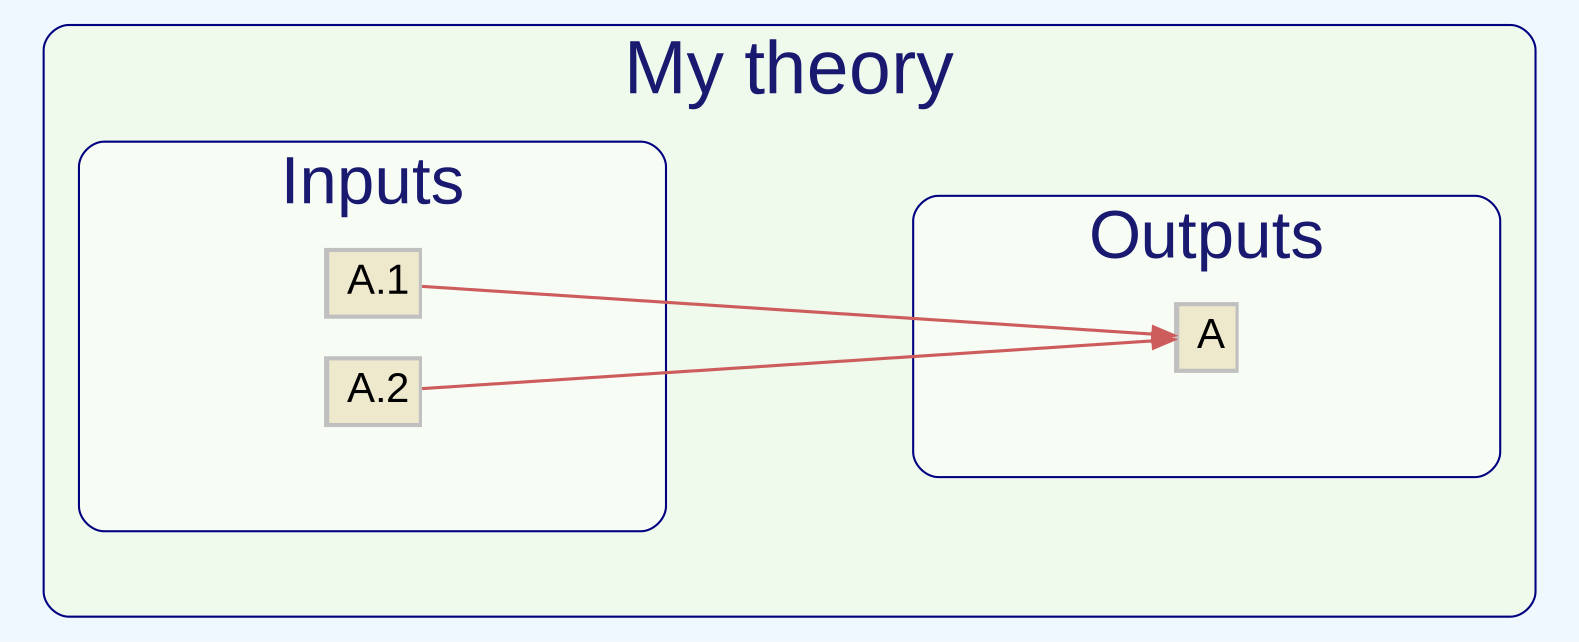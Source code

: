 digraph {
    compound=true;
    fontname=Arial;
    tooltip=" " ;
    ranksep=1
    rankdir=LR
    labeljust=c
    ratio=0.4
    edge[style="bold"] ;graph[bgcolor="aliceblue"  ;];
    node[shape="plaintext" height="0" width="0" fontname = "Arial" tooltip=" " style="filled" fillcolor="gray" ] edge[fontname=Arial fontcolor=indianred fontsize=14.0 penwidth=1.5 tooltip=" " color=indianred  ]A_1->A[ ]
A_2->A[ ]

subgraph cluster_1 {rank=source style=rounded color="navy" fontcolor= "midnightblue" fontsize="36" bgcolor="#EFF9EC" label="1" label="My theory";  cluster_1dummy [style=invis height=.001  width=.001 ] 
subgraph cluster_2 {rank=source style=rounded color="navy" fontcolor= "midnightblue" fontsize="32" bgcolor="#F7FCF5" label="2" label="Inputs";  cluster_2dummy [style=invis height=.001  width=.001 ] A_1 [  label=<<TABLE  BORDER="0" CELLBORDER="0" CELLPADDING="4" CELLSPACING="2" >
      
      
      
      <TR><TD  BORDER="0" CELLPADDING="4"  BGCOLOR="cornsilk2"><FONT POINT-SIZE="20"> A.1</FONT></TD></TR>
      
      </TABLE>> margin="0" ];A_2 [  label=<<TABLE  BORDER="0" CELLBORDER="0" CELLPADDING="4" CELLSPACING="2" >
      
      
      
      <TR><TD  BORDER="0" CELLPADDING="4"  BGCOLOR="cornsilk2"><FONT POINT-SIZE="20"> A.2</FONT></TD></TR>
      
      </TABLE>> margin="0" ];}
subgraph cluster_5 {rank=source style=rounded color="navy" fontcolor= "midnightblue" fontsize="32" bgcolor="#F7FCF5" label="2" label="Outputs";  cluster_5dummy [style=invis height=.001  width=.001 ] A [  label=<<TABLE  BORDER="0" CELLBORDER="0" CELLPADDING="4" CELLSPACING="2" >
      
      
      
      <TR><TD  BORDER="0" CELLPADDING="4"  BGCOLOR="cornsilk2"><FONT POINT-SIZE="20"> A</FONT></TD></TR>
      
      </TABLE>> margin="0" ];}}
  label="" }